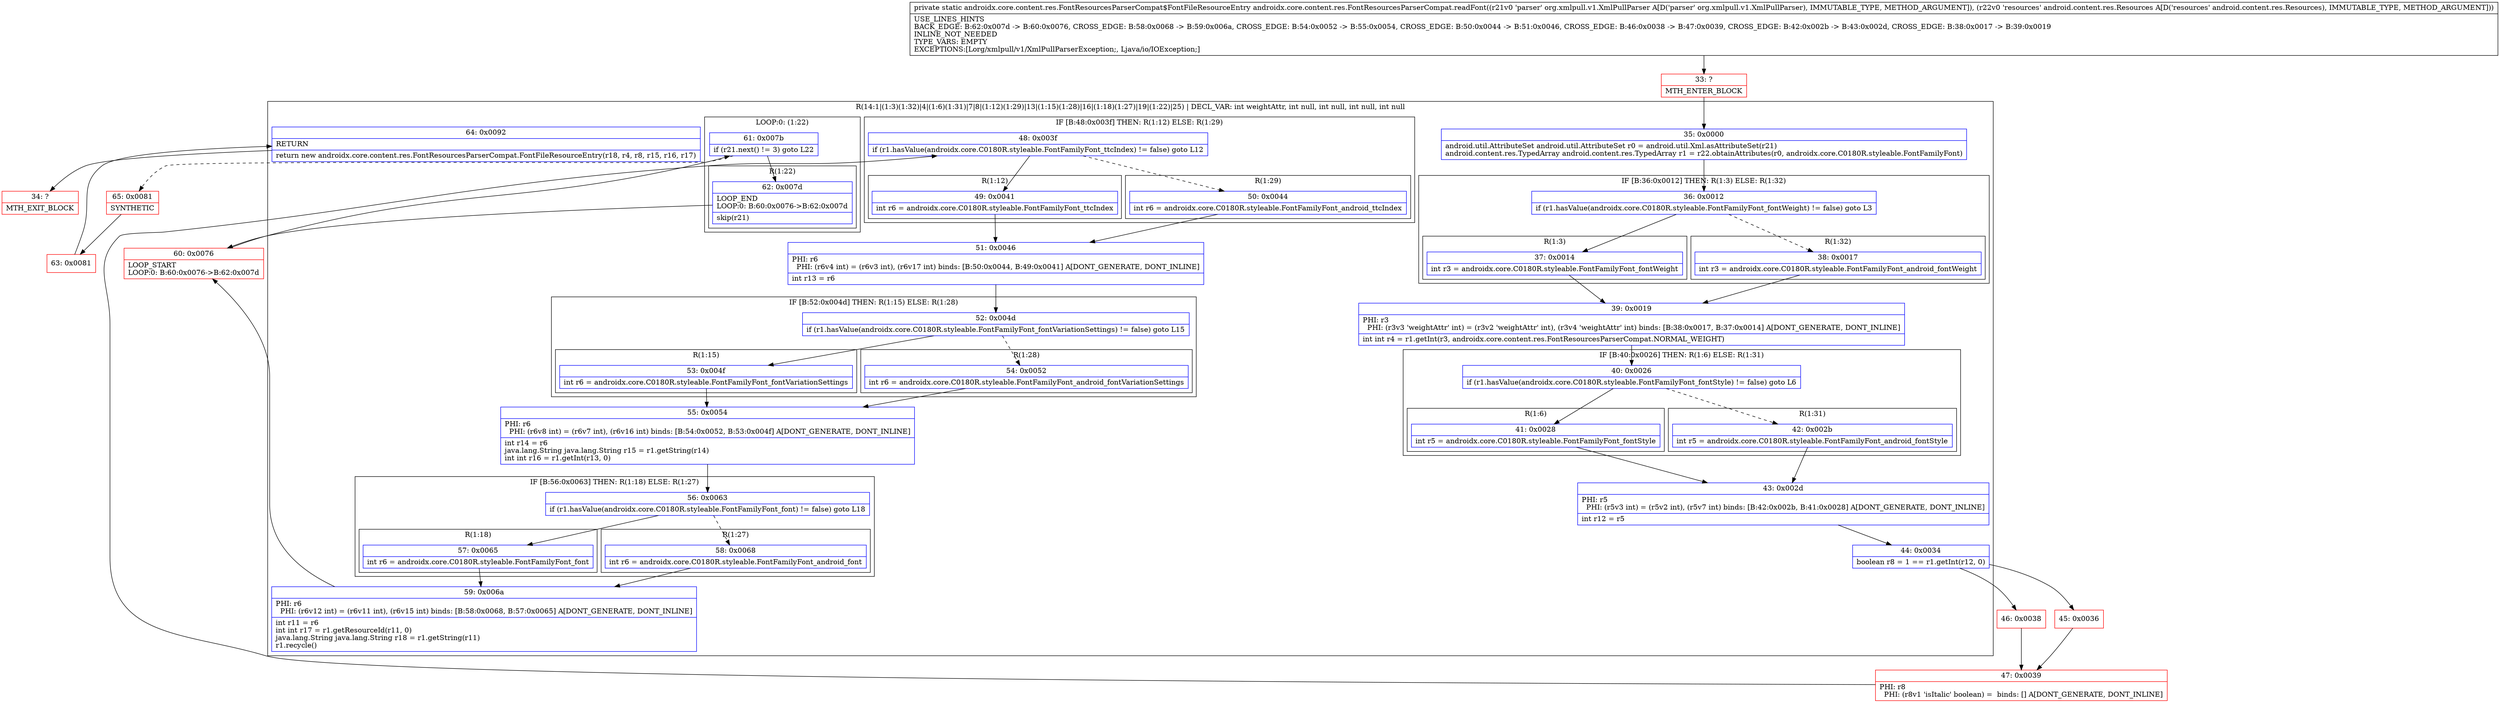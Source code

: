 digraph "CFG forandroidx.core.content.res.FontResourcesParserCompat.readFont(Lorg\/xmlpull\/v1\/XmlPullParser;Landroid\/content\/res\/Resources;)Landroidx\/core\/content\/res\/FontResourcesParserCompat$FontFileResourceEntry;" {
subgraph cluster_Region_624731619 {
label = "R(14:1|(1:3)(1:32)|4|(1:6)(1:31)|7|8|(1:12)(1:29)|13|(1:15)(1:28)|16|(1:18)(1:27)|19|(1:22)|25) | DECL_VAR: int weightAttr, int null, int null, int null, int null\l";
node [shape=record,color=blue];
Node_35 [shape=record,label="{35\:\ 0x0000|android.util.AttributeSet android.util.AttributeSet r0 = android.util.Xml.asAttributeSet(r21)\landroid.content.res.TypedArray android.content.res.TypedArray r1 = r22.obtainAttributes(r0, androidx.core.C0180R.styleable.FontFamilyFont)\l}"];
subgraph cluster_IfRegion_524115401 {
label = "IF [B:36:0x0012] THEN: R(1:3) ELSE: R(1:32)";
node [shape=record,color=blue];
Node_36 [shape=record,label="{36\:\ 0x0012|if (r1.hasValue(androidx.core.C0180R.styleable.FontFamilyFont_fontWeight) != false) goto L3\l}"];
subgraph cluster_Region_209517658 {
label = "R(1:3)";
node [shape=record,color=blue];
Node_37 [shape=record,label="{37\:\ 0x0014|int r3 = androidx.core.C0180R.styleable.FontFamilyFont_fontWeight\l}"];
}
subgraph cluster_Region_472858226 {
label = "R(1:32)";
node [shape=record,color=blue];
Node_38 [shape=record,label="{38\:\ 0x0017|int r3 = androidx.core.C0180R.styleable.FontFamilyFont_android_fontWeight\l}"];
}
}
Node_39 [shape=record,label="{39\:\ 0x0019|PHI: r3 \l  PHI: (r3v3 'weightAttr' int) = (r3v2 'weightAttr' int), (r3v4 'weightAttr' int) binds: [B:38:0x0017, B:37:0x0014] A[DONT_GENERATE, DONT_INLINE]\l|int int r4 = r1.getInt(r3, androidx.core.content.res.FontResourcesParserCompat.NORMAL_WEIGHT)\l}"];
subgraph cluster_IfRegion_170137817 {
label = "IF [B:40:0x0026] THEN: R(1:6) ELSE: R(1:31)";
node [shape=record,color=blue];
Node_40 [shape=record,label="{40\:\ 0x0026|if (r1.hasValue(androidx.core.C0180R.styleable.FontFamilyFont_fontStyle) != false) goto L6\l}"];
subgraph cluster_Region_1332496437 {
label = "R(1:6)";
node [shape=record,color=blue];
Node_41 [shape=record,label="{41\:\ 0x0028|int r5 = androidx.core.C0180R.styleable.FontFamilyFont_fontStyle\l}"];
}
subgraph cluster_Region_1095811098 {
label = "R(1:31)";
node [shape=record,color=blue];
Node_42 [shape=record,label="{42\:\ 0x002b|int r5 = androidx.core.C0180R.styleable.FontFamilyFont_android_fontStyle\l}"];
}
}
Node_43 [shape=record,label="{43\:\ 0x002d|PHI: r5 \l  PHI: (r5v3 int) = (r5v2 int), (r5v7 int) binds: [B:42:0x002b, B:41:0x0028] A[DONT_GENERATE, DONT_INLINE]\l|int r12 = r5\l}"];
Node_44 [shape=record,label="{44\:\ 0x0034|boolean r8 = 1 == r1.getInt(r12, 0)\l}"];
subgraph cluster_IfRegion_51538495 {
label = "IF [B:48:0x003f] THEN: R(1:12) ELSE: R(1:29)";
node [shape=record,color=blue];
Node_48 [shape=record,label="{48\:\ 0x003f|if (r1.hasValue(androidx.core.C0180R.styleable.FontFamilyFont_ttcIndex) != false) goto L12\l}"];
subgraph cluster_Region_1101042744 {
label = "R(1:12)";
node [shape=record,color=blue];
Node_49 [shape=record,label="{49\:\ 0x0041|int r6 = androidx.core.C0180R.styleable.FontFamilyFont_ttcIndex\l}"];
}
subgraph cluster_Region_710226692 {
label = "R(1:29)";
node [shape=record,color=blue];
Node_50 [shape=record,label="{50\:\ 0x0044|int r6 = androidx.core.C0180R.styleable.FontFamilyFont_android_ttcIndex\l}"];
}
}
Node_51 [shape=record,label="{51\:\ 0x0046|PHI: r6 \l  PHI: (r6v4 int) = (r6v3 int), (r6v17 int) binds: [B:50:0x0044, B:49:0x0041] A[DONT_GENERATE, DONT_INLINE]\l|int r13 = r6\l}"];
subgraph cluster_IfRegion_1128387587 {
label = "IF [B:52:0x004d] THEN: R(1:15) ELSE: R(1:28)";
node [shape=record,color=blue];
Node_52 [shape=record,label="{52\:\ 0x004d|if (r1.hasValue(androidx.core.C0180R.styleable.FontFamilyFont_fontVariationSettings) != false) goto L15\l}"];
subgraph cluster_Region_725025045 {
label = "R(1:15)";
node [shape=record,color=blue];
Node_53 [shape=record,label="{53\:\ 0x004f|int r6 = androidx.core.C0180R.styleable.FontFamilyFont_fontVariationSettings\l}"];
}
subgraph cluster_Region_104320006 {
label = "R(1:28)";
node [shape=record,color=blue];
Node_54 [shape=record,label="{54\:\ 0x0052|int r6 = androidx.core.C0180R.styleable.FontFamilyFont_android_fontVariationSettings\l}"];
}
}
Node_55 [shape=record,label="{55\:\ 0x0054|PHI: r6 \l  PHI: (r6v8 int) = (r6v7 int), (r6v16 int) binds: [B:54:0x0052, B:53:0x004f] A[DONT_GENERATE, DONT_INLINE]\l|int r14 = r6\ljava.lang.String java.lang.String r15 = r1.getString(r14)\lint int r16 = r1.getInt(r13, 0)\l}"];
subgraph cluster_IfRegion_912722615 {
label = "IF [B:56:0x0063] THEN: R(1:18) ELSE: R(1:27)";
node [shape=record,color=blue];
Node_56 [shape=record,label="{56\:\ 0x0063|if (r1.hasValue(androidx.core.C0180R.styleable.FontFamilyFont_font) != false) goto L18\l}"];
subgraph cluster_Region_1832749591 {
label = "R(1:18)";
node [shape=record,color=blue];
Node_57 [shape=record,label="{57\:\ 0x0065|int r6 = androidx.core.C0180R.styleable.FontFamilyFont_font\l}"];
}
subgraph cluster_Region_687463012 {
label = "R(1:27)";
node [shape=record,color=blue];
Node_58 [shape=record,label="{58\:\ 0x0068|int r6 = androidx.core.C0180R.styleable.FontFamilyFont_android_font\l}"];
}
}
Node_59 [shape=record,label="{59\:\ 0x006a|PHI: r6 \l  PHI: (r6v12 int) = (r6v11 int), (r6v15 int) binds: [B:58:0x0068, B:57:0x0065] A[DONT_GENERATE, DONT_INLINE]\l|int r11 = r6\lint int r17 = r1.getResourceId(r11, 0)\ljava.lang.String java.lang.String r18 = r1.getString(r11)\lr1.recycle()\l}"];
subgraph cluster_LoopRegion_132479726 {
label = "LOOP:0: (1:22)";
node [shape=record,color=blue];
Node_61 [shape=record,label="{61\:\ 0x007b|if (r21.next() != 3) goto L22\l}"];
subgraph cluster_Region_307578740 {
label = "R(1:22)";
node [shape=record,color=blue];
Node_62 [shape=record,label="{62\:\ 0x007d|LOOP_END\lLOOP:0: B:60:0x0076\-\>B:62:0x007d\l|skip(r21)\l}"];
}
}
Node_64 [shape=record,label="{64\:\ 0x0092|RETURN\l|return new androidx.core.content.res.FontResourcesParserCompat.FontFileResourceEntry(r18, r4, r8, r15, r16, r17)\l}"];
}
Node_33 [shape=record,color=red,label="{33\:\ ?|MTH_ENTER_BLOCK\l}"];
Node_45 [shape=record,color=red,label="{45\:\ 0x0036}"];
Node_47 [shape=record,color=red,label="{47\:\ 0x0039|PHI: r8 \l  PHI: (r8v1 'isItalic' boolean) =  binds: [] A[DONT_GENERATE, DONT_INLINE]\l}"];
Node_60 [shape=record,color=red,label="{60\:\ 0x0076|LOOP_START\lLOOP:0: B:60:0x0076\-\>B:62:0x007d\l}"];
Node_65 [shape=record,color=red,label="{65\:\ 0x0081|SYNTHETIC\l}"];
Node_63 [shape=record,color=red,label="{63\:\ 0x0081}"];
Node_34 [shape=record,color=red,label="{34\:\ ?|MTH_EXIT_BLOCK\l}"];
Node_46 [shape=record,color=red,label="{46\:\ 0x0038}"];
MethodNode[shape=record,label="{private static androidx.core.content.res.FontResourcesParserCompat$FontFileResourceEntry androidx.core.content.res.FontResourcesParserCompat.readFont((r21v0 'parser' org.xmlpull.v1.XmlPullParser A[D('parser' org.xmlpull.v1.XmlPullParser), IMMUTABLE_TYPE, METHOD_ARGUMENT]), (r22v0 'resources' android.content.res.Resources A[D('resources' android.content.res.Resources), IMMUTABLE_TYPE, METHOD_ARGUMENT]))  | USE_LINES_HINTS\lBACK_EDGE: B:62:0x007d \-\> B:60:0x0076, CROSS_EDGE: B:58:0x0068 \-\> B:59:0x006a, CROSS_EDGE: B:54:0x0052 \-\> B:55:0x0054, CROSS_EDGE: B:50:0x0044 \-\> B:51:0x0046, CROSS_EDGE: B:46:0x0038 \-\> B:47:0x0039, CROSS_EDGE: B:42:0x002b \-\> B:43:0x002d, CROSS_EDGE: B:38:0x0017 \-\> B:39:0x0019\lINLINE_NOT_NEEDED\lTYPE_VARS: EMPTY\lEXCEPTIONS:[Lorg\/xmlpull\/v1\/XmlPullParserException;, Ljava\/io\/IOException;]\l}"];
MethodNode -> Node_33;Node_35 -> Node_36;
Node_36 -> Node_37;
Node_36 -> Node_38[style=dashed];
Node_37 -> Node_39;
Node_38 -> Node_39;
Node_39 -> Node_40;
Node_40 -> Node_41;
Node_40 -> Node_42[style=dashed];
Node_41 -> Node_43;
Node_42 -> Node_43;
Node_43 -> Node_44;
Node_44 -> Node_45;
Node_44 -> Node_46;
Node_48 -> Node_49;
Node_48 -> Node_50[style=dashed];
Node_49 -> Node_51;
Node_50 -> Node_51;
Node_51 -> Node_52;
Node_52 -> Node_53;
Node_52 -> Node_54[style=dashed];
Node_53 -> Node_55;
Node_54 -> Node_55;
Node_55 -> Node_56;
Node_56 -> Node_57;
Node_56 -> Node_58[style=dashed];
Node_57 -> Node_59;
Node_58 -> Node_59;
Node_59 -> Node_60;
Node_61 -> Node_62;
Node_61 -> Node_65[style=dashed];
Node_62 -> Node_60;
Node_64 -> Node_34;
Node_33 -> Node_35;
Node_45 -> Node_47;
Node_47 -> Node_48;
Node_60 -> Node_61;
Node_65 -> Node_63;
Node_63 -> Node_64;
Node_46 -> Node_47;
}

